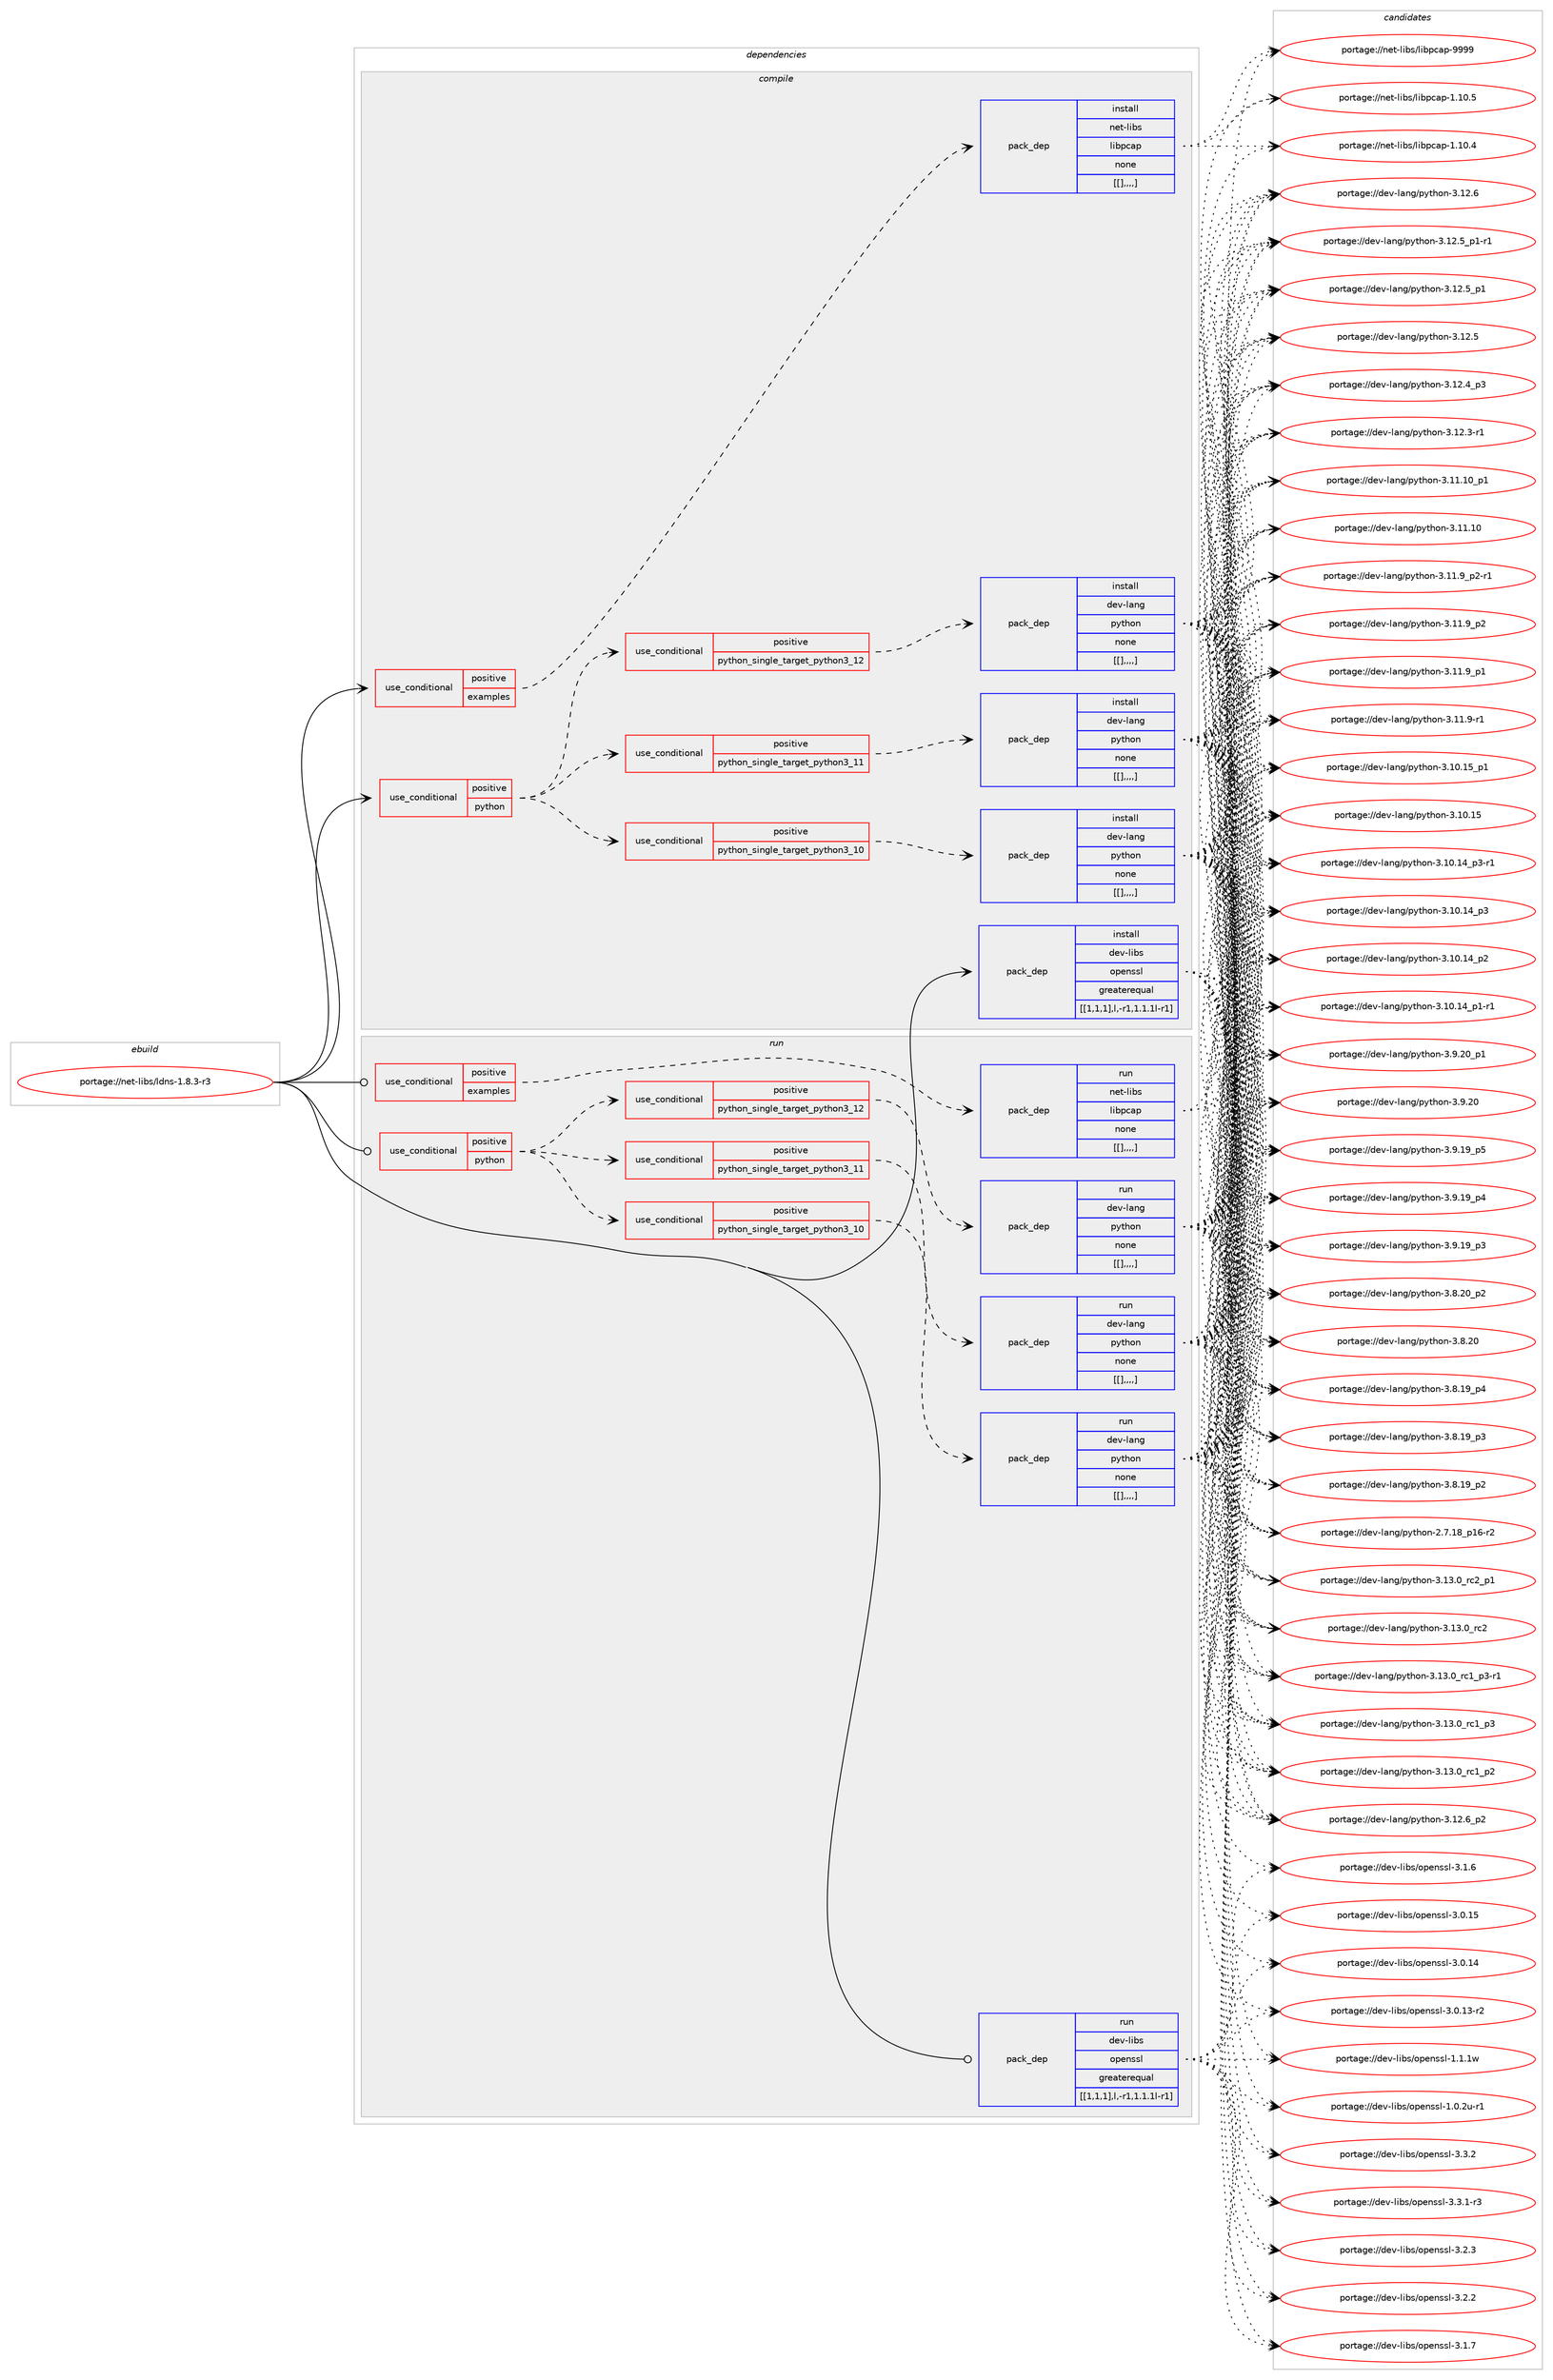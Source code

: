 digraph prolog {

# *************
# Graph options
# *************

newrank=true;
concentrate=true;
compound=true;
graph [rankdir=LR,fontname=Helvetica,fontsize=10,ranksep=1.5];#, ranksep=2.5, nodesep=0.2];
edge  [arrowhead=vee];
node  [fontname=Helvetica,fontsize=10];

# **********
# The ebuild
# **********

subgraph cluster_leftcol {
color=gray;
label=<<i>ebuild</i>>;
id [label="portage://net-libs/ldns-1.8.3-r3", color=red, width=4, href="../net-libs/ldns-1.8.3-r3.svg"];
}

# ****************
# The dependencies
# ****************

subgraph cluster_midcol {
color=gray;
label=<<i>dependencies</i>>;
subgraph cluster_compile {
fillcolor="#eeeeee";
style=filled;
label=<<i>compile</i>>;
subgraph cond2637 {
dependency6833 [label=<<TABLE BORDER="0" CELLBORDER="1" CELLSPACING="0" CELLPADDING="4"><TR><TD ROWSPAN="3" CELLPADDING="10">use_conditional</TD></TR><TR><TD>positive</TD></TR><TR><TD>examples</TD></TR></TABLE>>, shape=none, color=red];
subgraph pack4183 {
dependency6834 [label=<<TABLE BORDER="0" CELLBORDER="1" CELLSPACING="0" CELLPADDING="4" WIDTH="220"><TR><TD ROWSPAN="6" CELLPADDING="30">pack_dep</TD></TR><TR><TD WIDTH="110">install</TD></TR><TR><TD>net-libs</TD></TR><TR><TD>libpcap</TD></TR><TR><TD>none</TD></TR><TR><TD>[[],,,,]</TD></TR></TABLE>>, shape=none, color=blue];
}
dependency6833:e -> dependency6834:w [weight=20,style="dashed",arrowhead="vee"];
}
id:e -> dependency6833:w [weight=20,style="solid",arrowhead="vee"];
subgraph cond2638 {
dependency6835 [label=<<TABLE BORDER="0" CELLBORDER="1" CELLSPACING="0" CELLPADDING="4"><TR><TD ROWSPAN="3" CELLPADDING="10">use_conditional</TD></TR><TR><TD>positive</TD></TR><TR><TD>python</TD></TR></TABLE>>, shape=none, color=red];
subgraph cond2639 {
dependency6836 [label=<<TABLE BORDER="0" CELLBORDER="1" CELLSPACING="0" CELLPADDING="4"><TR><TD ROWSPAN="3" CELLPADDING="10">use_conditional</TD></TR><TR><TD>positive</TD></TR><TR><TD>python_single_target_python3_10</TD></TR></TABLE>>, shape=none, color=red];
subgraph pack4184 {
dependency6837 [label=<<TABLE BORDER="0" CELLBORDER="1" CELLSPACING="0" CELLPADDING="4" WIDTH="220"><TR><TD ROWSPAN="6" CELLPADDING="30">pack_dep</TD></TR><TR><TD WIDTH="110">install</TD></TR><TR><TD>dev-lang</TD></TR><TR><TD>python</TD></TR><TR><TD>none</TD></TR><TR><TD>[[],,,,]</TD></TR></TABLE>>, shape=none, color=blue];
}
dependency6836:e -> dependency6837:w [weight=20,style="dashed",arrowhead="vee"];
}
dependency6835:e -> dependency6836:w [weight=20,style="dashed",arrowhead="vee"];
subgraph cond2640 {
dependency6838 [label=<<TABLE BORDER="0" CELLBORDER="1" CELLSPACING="0" CELLPADDING="4"><TR><TD ROWSPAN="3" CELLPADDING="10">use_conditional</TD></TR><TR><TD>positive</TD></TR><TR><TD>python_single_target_python3_11</TD></TR></TABLE>>, shape=none, color=red];
subgraph pack4185 {
dependency6839 [label=<<TABLE BORDER="0" CELLBORDER="1" CELLSPACING="0" CELLPADDING="4" WIDTH="220"><TR><TD ROWSPAN="6" CELLPADDING="30">pack_dep</TD></TR><TR><TD WIDTH="110">install</TD></TR><TR><TD>dev-lang</TD></TR><TR><TD>python</TD></TR><TR><TD>none</TD></TR><TR><TD>[[],,,,]</TD></TR></TABLE>>, shape=none, color=blue];
}
dependency6838:e -> dependency6839:w [weight=20,style="dashed",arrowhead="vee"];
}
dependency6835:e -> dependency6838:w [weight=20,style="dashed",arrowhead="vee"];
subgraph cond2641 {
dependency6840 [label=<<TABLE BORDER="0" CELLBORDER="1" CELLSPACING="0" CELLPADDING="4"><TR><TD ROWSPAN="3" CELLPADDING="10">use_conditional</TD></TR><TR><TD>positive</TD></TR><TR><TD>python_single_target_python3_12</TD></TR></TABLE>>, shape=none, color=red];
subgraph pack4186 {
dependency6841 [label=<<TABLE BORDER="0" CELLBORDER="1" CELLSPACING="0" CELLPADDING="4" WIDTH="220"><TR><TD ROWSPAN="6" CELLPADDING="30">pack_dep</TD></TR><TR><TD WIDTH="110">install</TD></TR><TR><TD>dev-lang</TD></TR><TR><TD>python</TD></TR><TR><TD>none</TD></TR><TR><TD>[[],,,,]</TD></TR></TABLE>>, shape=none, color=blue];
}
dependency6840:e -> dependency6841:w [weight=20,style="dashed",arrowhead="vee"];
}
dependency6835:e -> dependency6840:w [weight=20,style="dashed",arrowhead="vee"];
}
id:e -> dependency6835:w [weight=20,style="solid",arrowhead="vee"];
subgraph pack4187 {
dependency6842 [label=<<TABLE BORDER="0" CELLBORDER="1" CELLSPACING="0" CELLPADDING="4" WIDTH="220"><TR><TD ROWSPAN="6" CELLPADDING="30">pack_dep</TD></TR><TR><TD WIDTH="110">install</TD></TR><TR><TD>dev-libs</TD></TR><TR><TD>openssl</TD></TR><TR><TD>greaterequal</TD></TR><TR><TD>[[1,1,1],l,-r1,1.1.1l-r1]</TD></TR></TABLE>>, shape=none, color=blue];
}
id:e -> dependency6842:w [weight=20,style="solid",arrowhead="vee"];
}
subgraph cluster_compileandrun {
fillcolor="#eeeeee";
style=filled;
label=<<i>compile and run</i>>;
}
subgraph cluster_run {
fillcolor="#eeeeee";
style=filled;
label=<<i>run</i>>;
subgraph cond2642 {
dependency6843 [label=<<TABLE BORDER="0" CELLBORDER="1" CELLSPACING="0" CELLPADDING="4"><TR><TD ROWSPAN="3" CELLPADDING="10">use_conditional</TD></TR><TR><TD>positive</TD></TR><TR><TD>examples</TD></TR></TABLE>>, shape=none, color=red];
subgraph pack4188 {
dependency6844 [label=<<TABLE BORDER="0" CELLBORDER="1" CELLSPACING="0" CELLPADDING="4" WIDTH="220"><TR><TD ROWSPAN="6" CELLPADDING="30">pack_dep</TD></TR><TR><TD WIDTH="110">run</TD></TR><TR><TD>net-libs</TD></TR><TR><TD>libpcap</TD></TR><TR><TD>none</TD></TR><TR><TD>[[],,,,]</TD></TR></TABLE>>, shape=none, color=blue];
}
dependency6843:e -> dependency6844:w [weight=20,style="dashed",arrowhead="vee"];
}
id:e -> dependency6843:w [weight=20,style="solid",arrowhead="odot"];
subgraph cond2643 {
dependency6845 [label=<<TABLE BORDER="0" CELLBORDER="1" CELLSPACING="0" CELLPADDING="4"><TR><TD ROWSPAN="3" CELLPADDING="10">use_conditional</TD></TR><TR><TD>positive</TD></TR><TR><TD>python</TD></TR></TABLE>>, shape=none, color=red];
subgraph cond2644 {
dependency6846 [label=<<TABLE BORDER="0" CELLBORDER="1" CELLSPACING="0" CELLPADDING="4"><TR><TD ROWSPAN="3" CELLPADDING="10">use_conditional</TD></TR><TR><TD>positive</TD></TR><TR><TD>python_single_target_python3_10</TD></TR></TABLE>>, shape=none, color=red];
subgraph pack4189 {
dependency6847 [label=<<TABLE BORDER="0" CELLBORDER="1" CELLSPACING="0" CELLPADDING="4" WIDTH="220"><TR><TD ROWSPAN="6" CELLPADDING="30">pack_dep</TD></TR><TR><TD WIDTH="110">run</TD></TR><TR><TD>dev-lang</TD></TR><TR><TD>python</TD></TR><TR><TD>none</TD></TR><TR><TD>[[],,,,]</TD></TR></TABLE>>, shape=none, color=blue];
}
dependency6846:e -> dependency6847:w [weight=20,style="dashed",arrowhead="vee"];
}
dependency6845:e -> dependency6846:w [weight=20,style="dashed",arrowhead="vee"];
subgraph cond2645 {
dependency6848 [label=<<TABLE BORDER="0" CELLBORDER="1" CELLSPACING="0" CELLPADDING="4"><TR><TD ROWSPAN="3" CELLPADDING="10">use_conditional</TD></TR><TR><TD>positive</TD></TR><TR><TD>python_single_target_python3_11</TD></TR></TABLE>>, shape=none, color=red];
subgraph pack4190 {
dependency6849 [label=<<TABLE BORDER="0" CELLBORDER="1" CELLSPACING="0" CELLPADDING="4" WIDTH="220"><TR><TD ROWSPAN="6" CELLPADDING="30">pack_dep</TD></TR><TR><TD WIDTH="110">run</TD></TR><TR><TD>dev-lang</TD></TR><TR><TD>python</TD></TR><TR><TD>none</TD></TR><TR><TD>[[],,,,]</TD></TR></TABLE>>, shape=none, color=blue];
}
dependency6848:e -> dependency6849:w [weight=20,style="dashed",arrowhead="vee"];
}
dependency6845:e -> dependency6848:w [weight=20,style="dashed",arrowhead="vee"];
subgraph cond2646 {
dependency6850 [label=<<TABLE BORDER="0" CELLBORDER="1" CELLSPACING="0" CELLPADDING="4"><TR><TD ROWSPAN="3" CELLPADDING="10">use_conditional</TD></TR><TR><TD>positive</TD></TR><TR><TD>python_single_target_python3_12</TD></TR></TABLE>>, shape=none, color=red];
subgraph pack4191 {
dependency6851 [label=<<TABLE BORDER="0" CELLBORDER="1" CELLSPACING="0" CELLPADDING="4" WIDTH="220"><TR><TD ROWSPAN="6" CELLPADDING="30">pack_dep</TD></TR><TR><TD WIDTH="110">run</TD></TR><TR><TD>dev-lang</TD></TR><TR><TD>python</TD></TR><TR><TD>none</TD></TR><TR><TD>[[],,,,]</TD></TR></TABLE>>, shape=none, color=blue];
}
dependency6850:e -> dependency6851:w [weight=20,style="dashed",arrowhead="vee"];
}
dependency6845:e -> dependency6850:w [weight=20,style="dashed",arrowhead="vee"];
}
id:e -> dependency6845:w [weight=20,style="solid",arrowhead="odot"];
subgraph pack4192 {
dependency6852 [label=<<TABLE BORDER="0" CELLBORDER="1" CELLSPACING="0" CELLPADDING="4" WIDTH="220"><TR><TD ROWSPAN="6" CELLPADDING="30">pack_dep</TD></TR><TR><TD WIDTH="110">run</TD></TR><TR><TD>dev-libs</TD></TR><TR><TD>openssl</TD></TR><TR><TD>greaterequal</TD></TR><TR><TD>[[1,1,1],l,-r1,1.1.1l-r1]</TD></TR></TABLE>>, shape=none, color=blue];
}
id:e -> dependency6852:w [weight=20,style="solid",arrowhead="odot"];
}
}

# **************
# The candidates
# **************

subgraph cluster_choices {
rank=same;
color=gray;
label=<<i>candidates</i>>;

subgraph choice4183 {
color=black;
nodesep=1;
choice1101011164510810598115471081059811299971124557575757 [label="portage://net-libs/libpcap-9999", color=red, width=4,href="../net-libs/libpcap-9999.svg"];
choice11010111645108105981154710810598112999711245494649484653 [label="portage://net-libs/libpcap-1.10.5", color=red, width=4,href="../net-libs/libpcap-1.10.5.svg"];
choice11010111645108105981154710810598112999711245494649484652 [label="portage://net-libs/libpcap-1.10.4", color=red, width=4,href="../net-libs/libpcap-1.10.4.svg"];
dependency6834:e -> choice1101011164510810598115471081059811299971124557575757:w [style=dotted,weight="100"];
dependency6834:e -> choice11010111645108105981154710810598112999711245494649484653:w [style=dotted,weight="100"];
dependency6834:e -> choice11010111645108105981154710810598112999711245494649484652:w [style=dotted,weight="100"];
}
subgraph choice4184 {
color=black;
nodesep=1;
choice100101118451089711010347112121116104111110455146495146489511499509511249 [label="portage://dev-lang/python-3.13.0_rc2_p1", color=red, width=4,href="../dev-lang/python-3.13.0_rc2_p1.svg"];
choice10010111845108971101034711212111610411111045514649514648951149950 [label="portage://dev-lang/python-3.13.0_rc2", color=red, width=4,href="../dev-lang/python-3.13.0_rc2.svg"];
choice1001011184510897110103471121211161041111104551464951464895114994995112514511449 [label="portage://dev-lang/python-3.13.0_rc1_p3-r1", color=red, width=4,href="../dev-lang/python-3.13.0_rc1_p3-r1.svg"];
choice100101118451089711010347112121116104111110455146495146489511499499511251 [label="portage://dev-lang/python-3.13.0_rc1_p3", color=red, width=4,href="../dev-lang/python-3.13.0_rc1_p3.svg"];
choice100101118451089711010347112121116104111110455146495146489511499499511250 [label="portage://dev-lang/python-3.13.0_rc1_p2", color=red, width=4,href="../dev-lang/python-3.13.0_rc1_p2.svg"];
choice100101118451089711010347112121116104111110455146495046549511250 [label="portage://dev-lang/python-3.12.6_p2", color=red, width=4,href="../dev-lang/python-3.12.6_p2.svg"];
choice10010111845108971101034711212111610411111045514649504654 [label="portage://dev-lang/python-3.12.6", color=red, width=4,href="../dev-lang/python-3.12.6.svg"];
choice1001011184510897110103471121211161041111104551464950465395112494511449 [label="portage://dev-lang/python-3.12.5_p1-r1", color=red, width=4,href="../dev-lang/python-3.12.5_p1-r1.svg"];
choice100101118451089711010347112121116104111110455146495046539511249 [label="portage://dev-lang/python-3.12.5_p1", color=red, width=4,href="../dev-lang/python-3.12.5_p1.svg"];
choice10010111845108971101034711212111610411111045514649504653 [label="portage://dev-lang/python-3.12.5", color=red, width=4,href="../dev-lang/python-3.12.5.svg"];
choice100101118451089711010347112121116104111110455146495046529511251 [label="portage://dev-lang/python-3.12.4_p3", color=red, width=4,href="../dev-lang/python-3.12.4_p3.svg"];
choice100101118451089711010347112121116104111110455146495046514511449 [label="portage://dev-lang/python-3.12.3-r1", color=red, width=4,href="../dev-lang/python-3.12.3-r1.svg"];
choice10010111845108971101034711212111610411111045514649494649489511249 [label="portage://dev-lang/python-3.11.10_p1", color=red, width=4,href="../dev-lang/python-3.11.10_p1.svg"];
choice1001011184510897110103471121211161041111104551464949464948 [label="portage://dev-lang/python-3.11.10", color=red, width=4,href="../dev-lang/python-3.11.10.svg"];
choice1001011184510897110103471121211161041111104551464949465795112504511449 [label="portage://dev-lang/python-3.11.9_p2-r1", color=red, width=4,href="../dev-lang/python-3.11.9_p2-r1.svg"];
choice100101118451089711010347112121116104111110455146494946579511250 [label="portage://dev-lang/python-3.11.9_p2", color=red, width=4,href="../dev-lang/python-3.11.9_p2.svg"];
choice100101118451089711010347112121116104111110455146494946579511249 [label="portage://dev-lang/python-3.11.9_p1", color=red, width=4,href="../dev-lang/python-3.11.9_p1.svg"];
choice100101118451089711010347112121116104111110455146494946574511449 [label="portage://dev-lang/python-3.11.9-r1", color=red, width=4,href="../dev-lang/python-3.11.9-r1.svg"];
choice10010111845108971101034711212111610411111045514649484649539511249 [label="portage://dev-lang/python-3.10.15_p1", color=red, width=4,href="../dev-lang/python-3.10.15_p1.svg"];
choice1001011184510897110103471121211161041111104551464948464953 [label="portage://dev-lang/python-3.10.15", color=red, width=4,href="../dev-lang/python-3.10.15.svg"];
choice100101118451089711010347112121116104111110455146494846495295112514511449 [label="portage://dev-lang/python-3.10.14_p3-r1", color=red, width=4,href="../dev-lang/python-3.10.14_p3-r1.svg"];
choice10010111845108971101034711212111610411111045514649484649529511251 [label="portage://dev-lang/python-3.10.14_p3", color=red, width=4,href="../dev-lang/python-3.10.14_p3.svg"];
choice10010111845108971101034711212111610411111045514649484649529511250 [label="portage://dev-lang/python-3.10.14_p2", color=red, width=4,href="../dev-lang/python-3.10.14_p2.svg"];
choice100101118451089711010347112121116104111110455146494846495295112494511449 [label="portage://dev-lang/python-3.10.14_p1-r1", color=red, width=4,href="../dev-lang/python-3.10.14_p1-r1.svg"];
choice100101118451089711010347112121116104111110455146574650489511249 [label="portage://dev-lang/python-3.9.20_p1", color=red, width=4,href="../dev-lang/python-3.9.20_p1.svg"];
choice10010111845108971101034711212111610411111045514657465048 [label="portage://dev-lang/python-3.9.20", color=red, width=4,href="../dev-lang/python-3.9.20.svg"];
choice100101118451089711010347112121116104111110455146574649579511253 [label="portage://dev-lang/python-3.9.19_p5", color=red, width=4,href="../dev-lang/python-3.9.19_p5.svg"];
choice100101118451089711010347112121116104111110455146574649579511252 [label="portage://dev-lang/python-3.9.19_p4", color=red, width=4,href="../dev-lang/python-3.9.19_p4.svg"];
choice100101118451089711010347112121116104111110455146574649579511251 [label="portage://dev-lang/python-3.9.19_p3", color=red, width=4,href="../dev-lang/python-3.9.19_p3.svg"];
choice100101118451089711010347112121116104111110455146564650489511250 [label="portage://dev-lang/python-3.8.20_p2", color=red, width=4,href="../dev-lang/python-3.8.20_p2.svg"];
choice10010111845108971101034711212111610411111045514656465048 [label="portage://dev-lang/python-3.8.20", color=red, width=4,href="../dev-lang/python-3.8.20.svg"];
choice100101118451089711010347112121116104111110455146564649579511252 [label="portage://dev-lang/python-3.8.19_p4", color=red, width=4,href="../dev-lang/python-3.8.19_p4.svg"];
choice100101118451089711010347112121116104111110455146564649579511251 [label="portage://dev-lang/python-3.8.19_p3", color=red, width=4,href="../dev-lang/python-3.8.19_p3.svg"];
choice100101118451089711010347112121116104111110455146564649579511250 [label="portage://dev-lang/python-3.8.19_p2", color=red, width=4,href="../dev-lang/python-3.8.19_p2.svg"];
choice100101118451089711010347112121116104111110455046554649569511249544511450 [label="portage://dev-lang/python-2.7.18_p16-r2", color=red, width=4,href="../dev-lang/python-2.7.18_p16-r2.svg"];
dependency6837:e -> choice100101118451089711010347112121116104111110455146495146489511499509511249:w [style=dotted,weight="100"];
dependency6837:e -> choice10010111845108971101034711212111610411111045514649514648951149950:w [style=dotted,weight="100"];
dependency6837:e -> choice1001011184510897110103471121211161041111104551464951464895114994995112514511449:w [style=dotted,weight="100"];
dependency6837:e -> choice100101118451089711010347112121116104111110455146495146489511499499511251:w [style=dotted,weight="100"];
dependency6837:e -> choice100101118451089711010347112121116104111110455146495146489511499499511250:w [style=dotted,weight="100"];
dependency6837:e -> choice100101118451089711010347112121116104111110455146495046549511250:w [style=dotted,weight="100"];
dependency6837:e -> choice10010111845108971101034711212111610411111045514649504654:w [style=dotted,weight="100"];
dependency6837:e -> choice1001011184510897110103471121211161041111104551464950465395112494511449:w [style=dotted,weight="100"];
dependency6837:e -> choice100101118451089711010347112121116104111110455146495046539511249:w [style=dotted,weight="100"];
dependency6837:e -> choice10010111845108971101034711212111610411111045514649504653:w [style=dotted,weight="100"];
dependency6837:e -> choice100101118451089711010347112121116104111110455146495046529511251:w [style=dotted,weight="100"];
dependency6837:e -> choice100101118451089711010347112121116104111110455146495046514511449:w [style=dotted,weight="100"];
dependency6837:e -> choice10010111845108971101034711212111610411111045514649494649489511249:w [style=dotted,weight="100"];
dependency6837:e -> choice1001011184510897110103471121211161041111104551464949464948:w [style=dotted,weight="100"];
dependency6837:e -> choice1001011184510897110103471121211161041111104551464949465795112504511449:w [style=dotted,weight="100"];
dependency6837:e -> choice100101118451089711010347112121116104111110455146494946579511250:w [style=dotted,weight="100"];
dependency6837:e -> choice100101118451089711010347112121116104111110455146494946579511249:w [style=dotted,weight="100"];
dependency6837:e -> choice100101118451089711010347112121116104111110455146494946574511449:w [style=dotted,weight="100"];
dependency6837:e -> choice10010111845108971101034711212111610411111045514649484649539511249:w [style=dotted,weight="100"];
dependency6837:e -> choice1001011184510897110103471121211161041111104551464948464953:w [style=dotted,weight="100"];
dependency6837:e -> choice100101118451089711010347112121116104111110455146494846495295112514511449:w [style=dotted,weight="100"];
dependency6837:e -> choice10010111845108971101034711212111610411111045514649484649529511251:w [style=dotted,weight="100"];
dependency6837:e -> choice10010111845108971101034711212111610411111045514649484649529511250:w [style=dotted,weight="100"];
dependency6837:e -> choice100101118451089711010347112121116104111110455146494846495295112494511449:w [style=dotted,weight="100"];
dependency6837:e -> choice100101118451089711010347112121116104111110455146574650489511249:w [style=dotted,weight="100"];
dependency6837:e -> choice10010111845108971101034711212111610411111045514657465048:w [style=dotted,weight="100"];
dependency6837:e -> choice100101118451089711010347112121116104111110455146574649579511253:w [style=dotted,weight="100"];
dependency6837:e -> choice100101118451089711010347112121116104111110455146574649579511252:w [style=dotted,weight="100"];
dependency6837:e -> choice100101118451089711010347112121116104111110455146574649579511251:w [style=dotted,weight="100"];
dependency6837:e -> choice100101118451089711010347112121116104111110455146564650489511250:w [style=dotted,weight="100"];
dependency6837:e -> choice10010111845108971101034711212111610411111045514656465048:w [style=dotted,weight="100"];
dependency6837:e -> choice100101118451089711010347112121116104111110455146564649579511252:w [style=dotted,weight="100"];
dependency6837:e -> choice100101118451089711010347112121116104111110455146564649579511251:w [style=dotted,weight="100"];
dependency6837:e -> choice100101118451089711010347112121116104111110455146564649579511250:w [style=dotted,weight="100"];
dependency6837:e -> choice100101118451089711010347112121116104111110455046554649569511249544511450:w [style=dotted,weight="100"];
}
subgraph choice4185 {
color=black;
nodesep=1;
choice100101118451089711010347112121116104111110455146495146489511499509511249 [label="portage://dev-lang/python-3.13.0_rc2_p1", color=red, width=4,href="../dev-lang/python-3.13.0_rc2_p1.svg"];
choice10010111845108971101034711212111610411111045514649514648951149950 [label="portage://dev-lang/python-3.13.0_rc2", color=red, width=4,href="../dev-lang/python-3.13.0_rc2.svg"];
choice1001011184510897110103471121211161041111104551464951464895114994995112514511449 [label="portage://dev-lang/python-3.13.0_rc1_p3-r1", color=red, width=4,href="../dev-lang/python-3.13.0_rc1_p3-r1.svg"];
choice100101118451089711010347112121116104111110455146495146489511499499511251 [label="portage://dev-lang/python-3.13.0_rc1_p3", color=red, width=4,href="../dev-lang/python-3.13.0_rc1_p3.svg"];
choice100101118451089711010347112121116104111110455146495146489511499499511250 [label="portage://dev-lang/python-3.13.0_rc1_p2", color=red, width=4,href="../dev-lang/python-3.13.0_rc1_p2.svg"];
choice100101118451089711010347112121116104111110455146495046549511250 [label="portage://dev-lang/python-3.12.6_p2", color=red, width=4,href="../dev-lang/python-3.12.6_p2.svg"];
choice10010111845108971101034711212111610411111045514649504654 [label="portage://dev-lang/python-3.12.6", color=red, width=4,href="../dev-lang/python-3.12.6.svg"];
choice1001011184510897110103471121211161041111104551464950465395112494511449 [label="portage://dev-lang/python-3.12.5_p1-r1", color=red, width=4,href="../dev-lang/python-3.12.5_p1-r1.svg"];
choice100101118451089711010347112121116104111110455146495046539511249 [label="portage://dev-lang/python-3.12.5_p1", color=red, width=4,href="../dev-lang/python-3.12.5_p1.svg"];
choice10010111845108971101034711212111610411111045514649504653 [label="portage://dev-lang/python-3.12.5", color=red, width=4,href="../dev-lang/python-3.12.5.svg"];
choice100101118451089711010347112121116104111110455146495046529511251 [label="portage://dev-lang/python-3.12.4_p3", color=red, width=4,href="../dev-lang/python-3.12.4_p3.svg"];
choice100101118451089711010347112121116104111110455146495046514511449 [label="portage://dev-lang/python-3.12.3-r1", color=red, width=4,href="../dev-lang/python-3.12.3-r1.svg"];
choice10010111845108971101034711212111610411111045514649494649489511249 [label="portage://dev-lang/python-3.11.10_p1", color=red, width=4,href="../dev-lang/python-3.11.10_p1.svg"];
choice1001011184510897110103471121211161041111104551464949464948 [label="portage://dev-lang/python-3.11.10", color=red, width=4,href="../dev-lang/python-3.11.10.svg"];
choice1001011184510897110103471121211161041111104551464949465795112504511449 [label="portage://dev-lang/python-3.11.9_p2-r1", color=red, width=4,href="../dev-lang/python-3.11.9_p2-r1.svg"];
choice100101118451089711010347112121116104111110455146494946579511250 [label="portage://dev-lang/python-3.11.9_p2", color=red, width=4,href="../dev-lang/python-3.11.9_p2.svg"];
choice100101118451089711010347112121116104111110455146494946579511249 [label="portage://dev-lang/python-3.11.9_p1", color=red, width=4,href="../dev-lang/python-3.11.9_p1.svg"];
choice100101118451089711010347112121116104111110455146494946574511449 [label="portage://dev-lang/python-3.11.9-r1", color=red, width=4,href="../dev-lang/python-3.11.9-r1.svg"];
choice10010111845108971101034711212111610411111045514649484649539511249 [label="portage://dev-lang/python-3.10.15_p1", color=red, width=4,href="../dev-lang/python-3.10.15_p1.svg"];
choice1001011184510897110103471121211161041111104551464948464953 [label="portage://dev-lang/python-3.10.15", color=red, width=4,href="../dev-lang/python-3.10.15.svg"];
choice100101118451089711010347112121116104111110455146494846495295112514511449 [label="portage://dev-lang/python-3.10.14_p3-r1", color=red, width=4,href="../dev-lang/python-3.10.14_p3-r1.svg"];
choice10010111845108971101034711212111610411111045514649484649529511251 [label="portage://dev-lang/python-3.10.14_p3", color=red, width=4,href="../dev-lang/python-3.10.14_p3.svg"];
choice10010111845108971101034711212111610411111045514649484649529511250 [label="portage://dev-lang/python-3.10.14_p2", color=red, width=4,href="../dev-lang/python-3.10.14_p2.svg"];
choice100101118451089711010347112121116104111110455146494846495295112494511449 [label="portage://dev-lang/python-3.10.14_p1-r1", color=red, width=4,href="../dev-lang/python-3.10.14_p1-r1.svg"];
choice100101118451089711010347112121116104111110455146574650489511249 [label="portage://dev-lang/python-3.9.20_p1", color=red, width=4,href="../dev-lang/python-3.9.20_p1.svg"];
choice10010111845108971101034711212111610411111045514657465048 [label="portage://dev-lang/python-3.9.20", color=red, width=4,href="../dev-lang/python-3.9.20.svg"];
choice100101118451089711010347112121116104111110455146574649579511253 [label="portage://dev-lang/python-3.9.19_p5", color=red, width=4,href="../dev-lang/python-3.9.19_p5.svg"];
choice100101118451089711010347112121116104111110455146574649579511252 [label="portage://dev-lang/python-3.9.19_p4", color=red, width=4,href="../dev-lang/python-3.9.19_p4.svg"];
choice100101118451089711010347112121116104111110455146574649579511251 [label="portage://dev-lang/python-3.9.19_p3", color=red, width=4,href="../dev-lang/python-3.9.19_p3.svg"];
choice100101118451089711010347112121116104111110455146564650489511250 [label="portage://dev-lang/python-3.8.20_p2", color=red, width=4,href="../dev-lang/python-3.8.20_p2.svg"];
choice10010111845108971101034711212111610411111045514656465048 [label="portage://dev-lang/python-3.8.20", color=red, width=4,href="../dev-lang/python-3.8.20.svg"];
choice100101118451089711010347112121116104111110455146564649579511252 [label="portage://dev-lang/python-3.8.19_p4", color=red, width=4,href="../dev-lang/python-3.8.19_p4.svg"];
choice100101118451089711010347112121116104111110455146564649579511251 [label="portage://dev-lang/python-3.8.19_p3", color=red, width=4,href="../dev-lang/python-3.8.19_p3.svg"];
choice100101118451089711010347112121116104111110455146564649579511250 [label="portage://dev-lang/python-3.8.19_p2", color=red, width=4,href="../dev-lang/python-3.8.19_p2.svg"];
choice100101118451089711010347112121116104111110455046554649569511249544511450 [label="portage://dev-lang/python-2.7.18_p16-r2", color=red, width=4,href="../dev-lang/python-2.7.18_p16-r2.svg"];
dependency6839:e -> choice100101118451089711010347112121116104111110455146495146489511499509511249:w [style=dotted,weight="100"];
dependency6839:e -> choice10010111845108971101034711212111610411111045514649514648951149950:w [style=dotted,weight="100"];
dependency6839:e -> choice1001011184510897110103471121211161041111104551464951464895114994995112514511449:w [style=dotted,weight="100"];
dependency6839:e -> choice100101118451089711010347112121116104111110455146495146489511499499511251:w [style=dotted,weight="100"];
dependency6839:e -> choice100101118451089711010347112121116104111110455146495146489511499499511250:w [style=dotted,weight="100"];
dependency6839:e -> choice100101118451089711010347112121116104111110455146495046549511250:w [style=dotted,weight="100"];
dependency6839:e -> choice10010111845108971101034711212111610411111045514649504654:w [style=dotted,weight="100"];
dependency6839:e -> choice1001011184510897110103471121211161041111104551464950465395112494511449:w [style=dotted,weight="100"];
dependency6839:e -> choice100101118451089711010347112121116104111110455146495046539511249:w [style=dotted,weight="100"];
dependency6839:e -> choice10010111845108971101034711212111610411111045514649504653:w [style=dotted,weight="100"];
dependency6839:e -> choice100101118451089711010347112121116104111110455146495046529511251:w [style=dotted,weight="100"];
dependency6839:e -> choice100101118451089711010347112121116104111110455146495046514511449:w [style=dotted,weight="100"];
dependency6839:e -> choice10010111845108971101034711212111610411111045514649494649489511249:w [style=dotted,weight="100"];
dependency6839:e -> choice1001011184510897110103471121211161041111104551464949464948:w [style=dotted,weight="100"];
dependency6839:e -> choice1001011184510897110103471121211161041111104551464949465795112504511449:w [style=dotted,weight="100"];
dependency6839:e -> choice100101118451089711010347112121116104111110455146494946579511250:w [style=dotted,weight="100"];
dependency6839:e -> choice100101118451089711010347112121116104111110455146494946579511249:w [style=dotted,weight="100"];
dependency6839:e -> choice100101118451089711010347112121116104111110455146494946574511449:w [style=dotted,weight="100"];
dependency6839:e -> choice10010111845108971101034711212111610411111045514649484649539511249:w [style=dotted,weight="100"];
dependency6839:e -> choice1001011184510897110103471121211161041111104551464948464953:w [style=dotted,weight="100"];
dependency6839:e -> choice100101118451089711010347112121116104111110455146494846495295112514511449:w [style=dotted,weight="100"];
dependency6839:e -> choice10010111845108971101034711212111610411111045514649484649529511251:w [style=dotted,weight="100"];
dependency6839:e -> choice10010111845108971101034711212111610411111045514649484649529511250:w [style=dotted,weight="100"];
dependency6839:e -> choice100101118451089711010347112121116104111110455146494846495295112494511449:w [style=dotted,weight="100"];
dependency6839:e -> choice100101118451089711010347112121116104111110455146574650489511249:w [style=dotted,weight="100"];
dependency6839:e -> choice10010111845108971101034711212111610411111045514657465048:w [style=dotted,weight="100"];
dependency6839:e -> choice100101118451089711010347112121116104111110455146574649579511253:w [style=dotted,weight="100"];
dependency6839:e -> choice100101118451089711010347112121116104111110455146574649579511252:w [style=dotted,weight="100"];
dependency6839:e -> choice100101118451089711010347112121116104111110455146574649579511251:w [style=dotted,weight="100"];
dependency6839:e -> choice100101118451089711010347112121116104111110455146564650489511250:w [style=dotted,weight="100"];
dependency6839:e -> choice10010111845108971101034711212111610411111045514656465048:w [style=dotted,weight="100"];
dependency6839:e -> choice100101118451089711010347112121116104111110455146564649579511252:w [style=dotted,weight="100"];
dependency6839:e -> choice100101118451089711010347112121116104111110455146564649579511251:w [style=dotted,weight="100"];
dependency6839:e -> choice100101118451089711010347112121116104111110455146564649579511250:w [style=dotted,weight="100"];
dependency6839:e -> choice100101118451089711010347112121116104111110455046554649569511249544511450:w [style=dotted,weight="100"];
}
subgraph choice4186 {
color=black;
nodesep=1;
choice100101118451089711010347112121116104111110455146495146489511499509511249 [label="portage://dev-lang/python-3.13.0_rc2_p1", color=red, width=4,href="../dev-lang/python-3.13.0_rc2_p1.svg"];
choice10010111845108971101034711212111610411111045514649514648951149950 [label="portage://dev-lang/python-3.13.0_rc2", color=red, width=4,href="../dev-lang/python-3.13.0_rc2.svg"];
choice1001011184510897110103471121211161041111104551464951464895114994995112514511449 [label="portage://dev-lang/python-3.13.0_rc1_p3-r1", color=red, width=4,href="../dev-lang/python-3.13.0_rc1_p3-r1.svg"];
choice100101118451089711010347112121116104111110455146495146489511499499511251 [label="portage://dev-lang/python-3.13.0_rc1_p3", color=red, width=4,href="../dev-lang/python-3.13.0_rc1_p3.svg"];
choice100101118451089711010347112121116104111110455146495146489511499499511250 [label="portage://dev-lang/python-3.13.0_rc1_p2", color=red, width=4,href="../dev-lang/python-3.13.0_rc1_p2.svg"];
choice100101118451089711010347112121116104111110455146495046549511250 [label="portage://dev-lang/python-3.12.6_p2", color=red, width=4,href="../dev-lang/python-3.12.6_p2.svg"];
choice10010111845108971101034711212111610411111045514649504654 [label="portage://dev-lang/python-3.12.6", color=red, width=4,href="../dev-lang/python-3.12.6.svg"];
choice1001011184510897110103471121211161041111104551464950465395112494511449 [label="portage://dev-lang/python-3.12.5_p1-r1", color=red, width=4,href="../dev-lang/python-3.12.5_p1-r1.svg"];
choice100101118451089711010347112121116104111110455146495046539511249 [label="portage://dev-lang/python-3.12.5_p1", color=red, width=4,href="../dev-lang/python-3.12.5_p1.svg"];
choice10010111845108971101034711212111610411111045514649504653 [label="portage://dev-lang/python-3.12.5", color=red, width=4,href="../dev-lang/python-3.12.5.svg"];
choice100101118451089711010347112121116104111110455146495046529511251 [label="portage://dev-lang/python-3.12.4_p3", color=red, width=4,href="../dev-lang/python-3.12.4_p3.svg"];
choice100101118451089711010347112121116104111110455146495046514511449 [label="portage://dev-lang/python-3.12.3-r1", color=red, width=4,href="../dev-lang/python-3.12.3-r1.svg"];
choice10010111845108971101034711212111610411111045514649494649489511249 [label="portage://dev-lang/python-3.11.10_p1", color=red, width=4,href="../dev-lang/python-3.11.10_p1.svg"];
choice1001011184510897110103471121211161041111104551464949464948 [label="portage://dev-lang/python-3.11.10", color=red, width=4,href="../dev-lang/python-3.11.10.svg"];
choice1001011184510897110103471121211161041111104551464949465795112504511449 [label="portage://dev-lang/python-3.11.9_p2-r1", color=red, width=4,href="../dev-lang/python-3.11.9_p2-r1.svg"];
choice100101118451089711010347112121116104111110455146494946579511250 [label="portage://dev-lang/python-3.11.9_p2", color=red, width=4,href="../dev-lang/python-3.11.9_p2.svg"];
choice100101118451089711010347112121116104111110455146494946579511249 [label="portage://dev-lang/python-3.11.9_p1", color=red, width=4,href="../dev-lang/python-3.11.9_p1.svg"];
choice100101118451089711010347112121116104111110455146494946574511449 [label="portage://dev-lang/python-3.11.9-r1", color=red, width=4,href="../dev-lang/python-3.11.9-r1.svg"];
choice10010111845108971101034711212111610411111045514649484649539511249 [label="portage://dev-lang/python-3.10.15_p1", color=red, width=4,href="../dev-lang/python-3.10.15_p1.svg"];
choice1001011184510897110103471121211161041111104551464948464953 [label="portage://dev-lang/python-3.10.15", color=red, width=4,href="../dev-lang/python-3.10.15.svg"];
choice100101118451089711010347112121116104111110455146494846495295112514511449 [label="portage://dev-lang/python-3.10.14_p3-r1", color=red, width=4,href="../dev-lang/python-3.10.14_p3-r1.svg"];
choice10010111845108971101034711212111610411111045514649484649529511251 [label="portage://dev-lang/python-3.10.14_p3", color=red, width=4,href="../dev-lang/python-3.10.14_p3.svg"];
choice10010111845108971101034711212111610411111045514649484649529511250 [label="portage://dev-lang/python-3.10.14_p2", color=red, width=4,href="../dev-lang/python-3.10.14_p2.svg"];
choice100101118451089711010347112121116104111110455146494846495295112494511449 [label="portage://dev-lang/python-3.10.14_p1-r1", color=red, width=4,href="../dev-lang/python-3.10.14_p1-r1.svg"];
choice100101118451089711010347112121116104111110455146574650489511249 [label="portage://dev-lang/python-3.9.20_p1", color=red, width=4,href="../dev-lang/python-3.9.20_p1.svg"];
choice10010111845108971101034711212111610411111045514657465048 [label="portage://dev-lang/python-3.9.20", color=red, width=4,href="../dev-lang/python-3.9.20.svg"];
choice100101118451089711010347112121116104111110455146574649579511253 [label="portage://dev-lang/python-3.9.19_p5", color=red, width=4,href="../dev-lang/python-3.9.19_p5.svg"];
choice100101118451089711010347112121116104111110455146574649579511252 [label="portage://dev-lang/python-3.9.19_p4", color=red, width=4,href="../dev-lang/python-3.9.19_p4.svg"];
choice100101118451089711010347112121116104111110455146574649579511251 [label="portage://dev-lang/python-3.9.19_p3", color=red, width=4,href="../dev-lang/python-3.9.19_p3.svg"];
choice100101118451089711010347112121116104111110455146564650489511250 [label="portage://dev-lang/python-3.8.20_p2", color=red, width=4,href="../dev-lang/python-3.8.20_p2.svg"];
choice10010111845108971101034711212111610411111045514656465048 [label="portage://dev-lang/python-3.8.20", color=red, width=4,href="../dev-lang/python-3.8.20.svg"];
choice100101118451089711010347112121116104111110455146564649579511252 [label="portage://dev-lang/python-3.8.19_p4", color=red, width=4,href="../dev-lang/python-3.8.19_p4.svg"];
choice100101118451089711010347112121116104111110455146564649579511251 [label="portage://dev-lang/python-3.8.19_p3", color=red, width=4,href="../dev-lang/python-3.8.19_p3.svg"];
choice100101118451089711010347112121116104111110455146564649579511250 [label="portage://dev-lang/python-3.8.19_p2", color=red, width=4,href="../dev-lang/python-3.8.19_p2.svg"];
choice100101118451089711010347112121116104111110455046554649569511249544511450 [label="portage://dev-lang/python-2.7.18_p16-r2", color=red, width=4,href="../dev-lang/python-2.7.18_p16-r2.svg"];
dependency6841:e -> choice100101118451089711010347112121116104111110455146495146489511499509511249:w [style=dotted,weight="100"];
dependency6841:e -> choice10010111845108971101034711212111610411111045514649514648951149950:w [style=dotted,weight="100"];
dependency6841:e -> choice1001011184510897110103471121211161041111104551464951464895114994995112514511449:w [style=dotted,weight="100"];
dependency6841:e -> choice100101118451089711010347112121116104111110455146495146489511499499511251:w [style=dotted,weight="100"];
dependency6841:e -> choice100101118451089711010347112121116104111110455146495146489511499499511250:w [style=dotted,weight="100"];
dependency6841:e -> choice100101118451089711010347112121116104111110455146495046549511250:w [style=dotted,weight="100"];
dependency6841:e -> choice10010111845108971101034711212111610411111045514649504654:w [style=dotted,weight="100"];
dependency6841:e -> choice1001011184510897110103471121211161041111104551464950465395112494511449:w [style=dotted,weight="100"];
dependency6841:e -> choice100101118451089711010347112121116104111110455146495046539511249:w [style=dotted,weight="100"];
dependency6841:e -> choice10010111845108971101034711212111610411111045514649504653:w [style=dotted,weight="100"];
dependency6841:e -> choice100101118451089711010347112121116104111110455146495046529511251:w [style=dotted,weight="100"];
dependency6841:e -> choice100101118451089711010347112121116104111110455146495046514511449:w [style=dotted,weight="100"];
dependency6841:e -> choice10010111845108971101034711212111610411111045514649494649489511249:w [style=dotted,weight="100"];
dependency6841:e -> choice1001011184510897110103471121211161041111104551464949464948:w [style=dotted,weight="100"];
dependency6841:e -> choice1001011184510897110103471121211161041111104551464949465795112504511449:w [style=dotted,weight="100"];
dependency6841:e -> choice100101118451089711010347112121116104111110455146494946579511250:w [style=dotted,weight="100"];
dependency6841:e -> choice100101118451089711010347112121116104111110455146494946579511249:w [style=dotted,weight="100"];
dependency6841:e -> choice100101118451089711010347112121116104111110455146494946574511449:w [style=dotted,weight="100"];
dependency6841:e -> choice10010111845108971101034711212111610411111045514649484649539511249:w [style=dotted,weight="100"];
dependency6841:e -> choice1001011184510897110103471121211161041111104551464948464953:w [style=dotted,weight="100"];
dependency6841:e -> choice100101118451089711010347112121116104111110455146494846495295112514511449:w [style=dotted,weight="100"];
dependency6841:e -> choice10010111845108971101034711212111610411111045514649484649529511251:w [style=dotted,weight="100"];
dependency6841:e -> choice10010111845108971101034711212111610411111045514649484649529511250:w [style=dotted,weight="100"];
dependency6841:e -> choice100101118451089711010347112121116104111110455146494846495295112494511449:w [style=dotted,weight="100"];
dependency6841:e -> choice100101118451089711010347112121116104111110455146574650489511249:w [style=dotted,weight="100"];
dependency6841:e -> choice10010111845108971101034711212111610411111045514657465048:w [style=dotted,weight="100"];
dependency6841:e -> choice100101118451089711010347112121116104111110455146574649579511253:w [style=dotted,weight="100"];
dependency6841:e -> choice100101118451089711010347112121116104111110455146574649579511252:w [style=dotted,weight="100"];
dependency6841:e -> choice100101118451089711010347112121116104111110455146574649579511251:w [style=dotted,weight="100"];
dependency6841:e -> choice100101118451089711010347112121116104111110455146564650489511250:w [style=dotted,weight="100"];
dependency6841:e -> choice10010111845108971101034711212111610411111045514656465048:w [style=dotted,weight="100"];
dependency6841:e -> choice100101118451089711010347112121116104111110455146564649579511252:w [style=dotted,weight="100"];
dependency6841:e -> choice100101118451089711010347112121116104111110455146564649579511251:w [style=dotted,weight="100"];
dependency6841:e -> choice100101118451089711010347112121116104111110455146564649579511250:w [style=dotted,weight="100"];
dependency6841:e -> choice100101118451089711010347112121116104111110455046554649569511249544511450:w [style=dotted,weight="100"];
}
subgraph choice4187 {
color=black;
nodesep=1;
choice100101118451081059811547111112101110115115108455146514650 [label="portage://dev-libs/openssl-3.3.2", color=red, width=4,href="../dev-libs/openssl-3.3.2.svg"];
choice1001011184510810598115471111121011101151151084551465146494511451 [label="portage://dev-libs/openssl-3.3.1-r3", color=red, width=4,href="../dev-libs/openssl-3.3.1-r3.svg"];
choice100101118451081059811547111112101110115115108455146504651 [label="portage://dev-libs/openssl-3.2.3", color=red, width=4,href="../dev-libs/openssl-3.2.3.svg"];
choice100101118451081059811547111112101110115115108455146504650 [label="portage://dev-libs/openssl-3.2.2", color=red, width=4,href="../dev-libs/openssl-3.2.2.svg"];
choice100101118451081059811547111112101110115115108455146494655 [label="portage://dev-libs/openssl-3.1.7", color=red, width=4,href="../dev-libs/openssl-3.1.7.svg"];
choice100101118451081059811547111112101110115115108455146494654 [label="portage://dev-libs/openssl-3.1.6", color=red, width=4,href="../dev-libs/openssl-3.1.6.svg"];
choice10010111845108105981154711111210111011511510845514648464953 [label="portage://dev-libs/openssl-3.0.15", color=red, width=4,href="../dev-libs/openssl-3.0.15.svg"];
choice10010111845108105981154711111210111011511510845514648464952 [label="portage://dev-libs/openssl-3.0.14", color=red, width=4,href="../dev-libs/openssl-3.0.14.svg"];
choice100101118451081059811547111112101110115115108455146484649514511450 [label="portage://dev-libs/openssl-3.0.13-r2", color=red, width=4,href="../dev-libs/openssl-3.0.13-r2.svg"];
choice100101118451081059811547111112101110115115108454946494649119 [label="portage://dev-libs/openssl-1.1.1w", color=red, width=4,href="../dev-libs/openssl-1.1.1w.svg"];
choice1001011184510810598115471111121011101151151084549464846501174511449 [label="portage://dev-libs/openssl-1.0.2u-r1", color=red, width=4,href="../dev-libs/openssl-1.0.2u-r1.svg"];
dependency6842:e -> choice100101118451081059811547111112101110115115108455146514650:w [style=dotted,weight="100"];
dependency6842:e -> choice1001011184510810598115471111121011101151151084551465146494511451:w [style=dotted,weight="100"];
dependency6842:e -> choice100101118451081059811547111112101110115115108455146504651:w [style=dotted,weight="100"];
dependency6842:e -> choice100101118451081059811547111112101110115115108455146504650:w [style=dotted,weight="100"];
dependency6842:e -> choice100101118451081059811547111112101110115115108455146494655:w [style=dotted,weight="100"];
dependency6842:e -> choice100101118451081059811547111112101110115115108455146494654:w [style=dotted,weight="100"];
dependency6842:e -> choice10010111845108105981154711111210111011511510845514648464953:w [style=dotted,weight="100"];
dependency6842:e -> choice10010111845108105981154711111210111011511510845514648464952:w [style=dotted,weight="100"];
dependency6842:e -> choice100101118451081059811547111112101110115115108455146484649514511450:w [style=dotted,weight="100"];
dependency6842:e -> choice100101118451081059811547111112101110115115108454946494649119:w [style=dotted,weight="100"];
dependency6842:e -> choice1001011184510810598115471111121011101151151084549464846501174511449:w [style=dotted,weight="100"];
}
subgraph choice4188 {
color=black;
nodesep=1;
choice1101011164510810598115471081059811299971124557575757 [label="portage://net-libs/libpcap-9999", color=red, width=4,href="../net-libs/libpcap-9999.svg"];
choice11010111645108105981154710810598112999711245494649484653 [label="portage://net-libs/libpcap-1.10.5", color=red, width=4,href="../net-libs/libpcap-1.10.5.svg"];
choice11010111645108105981154710810598112999711245494649484652 [label="portage://net-libs/libpcap-1.10.4", color=red, width=4,href="../net-libs/libpcap-1.10.4.svg"];
dependency6844:e -> choice1101011164510810598115471081059811299971124557575757:w [style=dotted,weight="100"];
dependency6844:e -> choice11010111645108105981154710810598112999711245494649484653:w [style=dotted,weight="100"];
dependency6844:e -> choice11010111645108105981154710810598112999711245494649484652:w [style=dotted,weight="100"];
}
subgraph choice4189 {
color=black;
nodesep=1;
choice100101118451089711010347112121116104111110455146495146489511499509511249 [label="portage://dev-lang/python-3.13.0_rc2_p1", color=red, width=4,href="../dev-lang/python-3.13.0_rc2_p1.svg"];
choice10010111845108971101034711212111610411111045514649514648951149950 [label="portage://dev-lang/python-3.13.0_rc2", color=red, width=4,href="../dev-lang/python-3.13.0_rc2.svg"];
choice1001011184510897110103471121211161041111104551464951464895114994995112514511449 [label="portage://dev-lang/python-3.13.0_rc1_p3-r1", color=red, width=4,href="../dev-lang/python-3.13.0_rc1_p3-r1.svg"];
choice100101118451089711010347112121116104111110455146495146489511499499511251 [label="portage://dev-lang/python-3.13.0_rc1_p3", color=red, width=4,href="../dev-lang/python-3.13.0_rc1_p3.svg"];
choice100101118451089711010347112121116104111110455146495146489511499499511250 [label="portage://dev-lang/python-3.13.0_rc1_p2", color=red, width=4,href="../dev-lang/python-3.13.0_rc1_p2.svg"];
choice100101118451089711010347112121116104111110455146495046549511250 [label="portage://dev-lang/python-3.12.6_p2", color=red, width=4,href="../dev-lang/python-3.12.6_p2.svg"];
choice10010111845108971101034711212111610411111045514649504654 [label="portage://dev-lang/python-3.12.6", color=red, width=4,href="../dev-lang/python-3.12.6.svg"];
choice1001011184510897110103471121211161041111104551464950465395112494511449 [label="portage://dev-lang/python-3.12.5_p1-r1", color=red, width=4,href="../dev-lang/python-3.12.5_p1-r1.svg"];
choice100101118451089711010347112121116104111110455146495046539511249 [label="portage://dev-lang/python-3.12.5_p1", color=red, width=4,href="../dev-lang/python-3.12.5_p1.svg"];
choice10010111845108971101034711212111610411111045514649504653 [label="portage://dev-lang/python-3.12.5", color=red, width=4,href="../dev-lang/python-3.12.5.svg"];
choice100101118451089711010347112121116104111110455146495046529511251 [label="portage://dev-lang/python-3.12.4_p3", color=red, width=4,href="../dev-lang/python-3.12.4_p3.svg"];
choice100101118451089711010347112121116104111110455146495046514511449 [label="portage://dev-lang/python-3.12.3-r1", color=red, width=4,href="../dev-lang/python-3.12.3-r1.svg"];
choice10010111845108971101034711212111610411111045514649494649489511249 [label="portage://dev-lang/python-3.11.10_p1", color=red, width=4,href="../dev-lang/python-3.11.10_p1.svg"];
choice1001011184510897110103471121211161041111104551464949464948 [label="portage://dev-lang/python-3.11.10", color=red, width=4,href="../dev-lang/python-3.11.10.svg"];
choice1001011184510897110103471121211161041111104551464949465795112504511449 [label="portage://dev-lang/python-3.11.9_p2-r1", color=red, width=4,href="../dev-lang/python-3.11.9_p2-r1.svg"];
choice100101118451089711010347112121116104111110455146494946579511250 [label="portage://dev-lang/python-3.11.9_p2", color=red, width=4,href="../dev-lang/python-3.11.9_p2.svg"];
choice100101118451089711010347112121116104111110455146494946579511249 [label="portage://dev-lang/python-3.11.9_p1", color=red, width=4,href="../dev-lang/python-3.11.9_p1.svg"];
choice100101118451089711010347112121116104111110455146494946574511449 [label="portage://dev-lang/python-3.11.9-r1", color=red, width=4,href="../dev-lang/python-3.11.9-r1.svg"];
choice10010111845108971101034711212111610411111045514649484649539511249 [label="portage://dev-lang/python-3.10.15_p1", color=red, width=4,href="../dev-lang/python-3.10.15_p1.svg"];
choice1001011184510897110103471121211161041111104551464948464953 [label="portage://dev-lang/python-3.10.15", color=red, width=4,href="../dev-lang/python-3.10.15.svg"];
choice100101118451089711010347112121116104111110455146494846495295112514511449 [label="portage://dev-lang/python-3.10.14_p3-r1", color=red, width=4,href="../dev-lang/python-3.10.14_p3-r1.svg"];
choice10010111845108971101034711212111610411111045514649484649529511251 [label="portage://dev-lang/python-3.10.14_p3", color=red, width=4,href="../dev-lang/python-3.10.14_p3.svg"];
choice10010111845108971101034711212111610411111045514649484649529511250 [label="portage://dev-lang/python-3.10.14_p2", color=red, width=4,href="../dev-lang/python-3.10.14_p2.svg"];
choice100101118451089711010347112121116104111110455146494846495295112494511449 [label="portage://dev-lang/python-3.10.14_p1-r1", color=red, width=4,href="../dev-lang/python-3.10.14_p1-r1.svg"];
choice100101118451089711010347112121116104111110455146574650489511249 [label="portage://dev-lang/python-3.9.20_p1", color=red, width=4,href="../dev-lang/python-3.9.20_p1.svg"];
choice10010111845108971101034711212111610411111045514657465048 [label="portage://dev-lang/python-3.9.20", color=red, width=4,href="../dev-lang/python-3.9.20.svg"];
choice100101118451089711010347112121116104111110455146574649579511253 [label="portage://dev-lang/python-3.9.19_p5", color=red, width=4,href="../dev-lang/python-3.9.19_p5.svg"];
choice100101118451089711010347112121116104111110455146574649579511252 [label="portage://dev-lang/python-3.9.19_p4", color=red, width=4,href="../dev-lang/python-3.9.19_p4.svg"];
choice100101118451089711010347112121116104111110455146574649579511251 [label="portage://dev-lang/python-3.9.19_p3", color=red, width=4,href="../dev-lang/python-3.9.19_p3.svg"];
choice100101118451089711010347112121116104111110455146564650489511250 [label="portage://dev-lang/python-3.8.20_p2", color=red, width=4,href="../dev-lang/python-3.8.20_p2.svg"];
choice10010111845108971101034711212111610411111045514656465048 [label="portage://dev-lang/python-3.8.20", color=red, width=4,href="../dev-lang/python-3.8.20.svg"];
choice100101118451089711010347112121116104111110455146564649579511252 [label="portage://dev-lang/python-3.8.19_p4", color=red, width=4,href="../dev-lang/python-3.8.19_p4.svg"];
choice100101118451089711010347112121116104111110455146564649579511251 [label="portage://dev-lang/python-3.8.19_p3", color=red, width=4,href="../dev-lang/python-3.8.19_p3.svg"];
choice100101118451089711010347112121116104111110455146564649579511250 [label="portage://dev-lang/python-3.8.19_p2", color=red, width=4,href="../dev-lang/python-3.8.19_p2.svg"];
choice100101118451089711010347112121116104111110455046554649569511249544511450 [label="portage://dev-lang/python-2.7.18_p16-r2", color=red, width=4,href="../dev-lang/python-2.7.18_p16-r2.svg"];
dependency6847:e -> choice100101118451089711010347112121116104111110455146495146489511499509511249:w [style=dotted,weight="100"];
dependency6847:e -> choice10010111845108971101034711212111610411111045514649514648951149950:w [style=dotted,weight="100"];
dependency6847:e -> choice1001011184510897110103471121211161041111104551464951464895114994995112514511449:w [style=dotted,weight="100"];
dependency6847:e -> choice100101118451089711010347112121116104111110455146495146489511499499511251:w [style=dotted,weight="100"];
dependency6847:e -> choice100101118451089711010347112121116104111110455146495146489511499499511250:w [style=dotted,weight="100"];
dependency6847:e -> choice100101118451089711010347112121116104111110455146495046549511250:w [style=dotted,weight="100"];
dependency6847:e -> choice10010111845108971101034711212111610411111045514649504654:w [style=dotted,weight="100"];
dependency6847:e -> choice1001011184510897110103471121211161041111104551464950465395112494511449:w [style=dotted,weight="100"];
dependency6847:e -> choice100101118451089711010347112121116104111110455146495046539511249:w [style=dotted,weight="100"];
dependency6847:e -> choice10010111845108971101034711212111610411111045514649504653:w [style=dotted,weight="100"];
dependency6847:e -> choice100101118451089711010347112121116104111110455146495046529511251:w [style=dotted,weight="100"];
dependency6847:e -> choice100101118451089711010347112121116104111110455146495046514511449:w [style=dotted,weight="100"];
dependency6847:e -> choice10010111845108971101034711212111610411111045514649494649489511249:w [style=dotted,weight="100"];
dependency6847:e -> choice1001011184510897110103471121211161041111104551464949464948:w [style=dotted,weight="100"];
dependency6847:e -> choice1001011184510897110103471121211161041111104551464949465795112504511449:w [style=dotted,weight="100"];
dependency6847:e -> choice100101118451089711010347112121116104111110455146494946579511250:w [style=dotted,weight="100"];
dependency6847:e -> choice100101118451089711010347112121116104111110455146494946579511249:w [style=dotted,weight="100"];
dependency6847:e -> choice100101118451089711010347112121116104111110455146494946574511449:w [style=dotted,weight="100"];
dependency6847:e -> choice10010111845108971101034711212111610411111045514649484649539511249:w [style=dotted,weight="100"];
dependency6847:e -> choice1001011184510897110103471121211161041111104551464948464953:w [style=dotted,weight="100"];
dependency6847:e -> choice100101118451089711010347112121116104111110455146494846495295112514511449:w [style=dotted,weight="100"];
dependency6847:e -> choice10010111845108971101034711212111610411111045514649484649529511251:w [style=dotted,weight="100"];
dependency6847:e -> choice10010111845108971101034711212111610411111045514649484649529511250:w [style=dotted,weight="100"];
dependency6847:e -> choice100101118451089711010347112121116104111110455146494846495295112494511449:w [style=dotted,weight="100"];
dependency6847:e -> choice100101118451089711010347112121116104111110455146574650489511249:w [style=dotted,weight="100"];
dependency6847:e -> choice10010111845108971101034711212111610411111045514657465048:w [style=dotted,weight="100"];
dependency6847:e -> choice100101118451089711010347112121116104111110455146574649579511253:w [style=dotted,weight="100"];
dependency6847:e -> choice100101118451089711010347112121116104111110455146574649579511252:w [style=dotted,weight="100"];
dependency6847:e -> choice100101118451089711010347112121116104111110455146574649579511251:w [style=dotted,weight="100"];
dependency6847:e -> choice100101118451089711010347112121116104111110455146564650489511250:w [style=dotted,weight="100"];
dependency6847:e -> choice10010111845108971101034711212111610411111045514656465048:w [style=dotted,weight="100"];
dependency6847:e -> choice100101118451089711010347112121116104111110455146564649579511252:w [style=dotted,weight="100"];
dependency6847:e -> choice100101118451089711010347112121116104111110455146564649579511251:w [style=dotted,weight="100"];
dependency6847:e -> choice100101118451089711010347112121116104111110455146564649579511250:w [style=dotted,weight="100"];
dependency6847:e -> choice100101118451089711010347112121116104111110455046554649569511249544511450:w [style=dotted,weight="100"];
}
subgraph choice4190 {
color=black;
nodesep=1;
choice100101118451089711010347112121116104111110455146495146489511499509511249 [label="portage://dev-lang/python-3.13.0_rc2_p1", color=red, width=4,href="../dev-lang/python-3.13.0_rc2_p1.svg"];
choice10010111845108971101034711212111610411111045514649514648951149950 [label="portage://dev-lang/python-3.13.0_rc2", color=red, width=4,href="../dev-lang/python-3.13.0_rc2.svg"];
choice1001011184510897110103471121211161041111104551464951464895114994995112514511449 [label="portage://dev-lang/python-3.13.0_rc1_p3-r1", color=red, width=4,href="../dev-lang/python-3.13.0_rc1_p3-r1.svg"];
choice100101118451089711010347112121116104111110455146495146489511499499511251 [label="portage://dev-lang/python-3.13.0_rc1_p3", color=red, width=4,href="../dev-lang/python-3.13.0_rc1_p3.svg"];
choice100101118451089711010347112121116104111110455146495146489511499499511250 [label="portage://dev-lang/python-3.13.0_rc1_p2", color=red, width=4,href="../dev-lang/python-3.13.0_rc1_p2.svg"];
choice100101118451089711010347112121116104111110455146495046549511250 [label="portage://dev-lang/python-3.12.6_p2", color=red, width=4,href="../dev-lang/python-3.12.6_p2.svg"];
choice10010111845108971101034711212111610411111045514649504654 [label="portage://dev-lang/python-3.12.6", color=red, width=4,href="../dev-lang/python-3.12.6.svg"];
choice1001011184510897110103471121211161041111104551464950465395112494511449 [label="portage://dev-lang/python-3.12.5_p1-r1", color=red, width=4,href="../dev-lang/python-3.12.5_p1-r1.svg"];
choice100101118451089711010347112121116104111110455146495046539511249 [label="portage://dev-lang/python-3.12.5_p1", color=red, width=4,href="../dev-lang/python-3.12.5_p1.svg"];
choice10010111845108971101034711212111610411111045514649504653 [label="portage://dev-lang/python-3.12.5", color=red, width=4,href="../dev-lang/python-3.12.5.svg"];
choice100101118451089711010347112121116104111110455146495046529511251 [label="portage://dev-lang/python-3.12.4_p3", color=red, width=4,href="../dev-lang/python-3.12.4_p3.svg"];
choice100101118451089711010347112121116104111110455146495046514511449 [label="portage://dev-lang/python-3.12.3-r1", color=red, width=4,href="../dev-lang/python-3.12.3-r1.svg"];
choice10010111845108971101034711212111610411111045514649494649489511249 [label="portage://dev-lang/python-3.11.10_p1", color=red, width=4,href="../dev-lang/python-3.11.10_p1.svg"];
choice1001011184510897110103471121211161041111104551464949464948 [label="portage://dev-lang/python-3.11.10", color=red, width=4,href="../dev-lang/python-3.11.10.svg"];
choice1001011184510897110103471121211161041111104551464949465795112504511449 [label="portage://dev-lang/python-3.11.9_p2-r1", color=red, width=4,href="../dev-lang/python-3.11.9_p2-r1.svg"];
choice100101118451089711010347112121116104111110455146494946579511250 [label="portage://dev-lang/python-3.11.9_p2", color=red, width=4,href="../dev-lang/python-3.11.9_p2.svg"];
choice100101118451089711010347112121116104111110455146494946579511249 [label="portage://dev-lang/python-3.11.9_p1", color=red, width=4,href="../dev-lang/python-3.11.9_p1.svg"];
choice100101118451089711010347112121116104111110455146494946574511449 [label="portage://dev-lang/python-3.11.9-r1", color=red, width=4,href="../dev-lang/python-3.11.9-r1.svg"];
choice10010111845108971101034711212111610411111045514649484649539511249 [label="portage://dev-lang/python-3.10.15_p1", color=red, width=4,href="../dev-lang/python-3.10.15_p1.svg"];
choice1001011184510897110103471121211161041111104551464948464953 [label="portage://dev-lang/python-3.10.15", color=red, width=4,href="../dev-lang/python-3.10.15.svg"];
choice100101118451089711010347112121116104111110455146494846495295112514511449 [label="portage://dev-lang/python-3.10.14_p3-r1", color=red, width=4,href="../dev-lang/python-3.10.14_p3-r1.svg"];
choice10010111845108971101034711212111610411111045514649484649529511251 [label="portage://dev-lang/python-3.10.14_p3", color=red, width=4,href="../dev-lang/python-3.10.14_p3.svg"];
choice10010111845108971101034711212111610411111045514649484649529511250 [label="portage://dev-lang/python-3.10.14_p2", color=red, width=4,href="../dev-lang/python-3.10.14_p2.svg"];
choice100101118451089711010347112121116104111110455146494846495295112494511449 [label="portage://dev-lang/python-3.10.14_p1-r1", color=red, width=4,href="../dev-lang/python-3.10.14_p1-r1.svg"];
choice100101118451089711010347112121116104111110455146574650489511249 [label="portage://dev-lang/python-3.9.20_p1", color=red, width=4,href="../dev-lang/python-3.9.20_p1.svg"];
choice10010111845108971101034711212111610411111045514657465048 [label="portage://dev-lang/python-3.9.20", color=red, width=4,href="../dev-lang/python-3.9.20.svg"];
choice100101118451089711010347112121116104111110455146574649579511253 [label="portage://dev-lang/python-3.9.19_p5", color=red, width=4,href="../dev-lang/python-3.9.19_p5.svg"];
choice100101118451089711010347112121116104111110455146574649579511252 [label="portage://dev-lang/python-3.9.19_p4", color=red, width=4,href="../dev-lang/python-3.9.19_p4.svg"];
choice100101118451089711010347112121116104111110455146574649579511251 [label="portage://dev-lang/python-3.9.19_p3", color=red, width=4,href="../dev-lang/python-3.9.19_p3.svg"];
choice100101118451089711010347112121116104111110455146564650489511250 [label="portage://dev-lang/python-3.8.20_p2", color=red, width=4,href="../dev-lang/python-3.8.20_p2.svg"];
choice10010111845108971101034711212111610411111045514656465048 [label="portage://dev-lang/python-3.8.20", color=red, width=4,href="../dev-lang/python-3.8.20.svg"];
choice100101118451089711010347112121116104111110455146564649579511252 [label="portage://dev-lang/python-3.8.19_p4", color=red, width=4,href="../dev-lang/python-3.8.19_p4.svg"];
choice100101118451089711010347112121116104111110455146564649579511251 [label="portage://dev-lang/python-3.8.19_p3", color=red, width=4,href="../dev-lang/python-3.8.19_p3.svg"];
choice100101118451089711010347112121116104111110455146564649579511250 [label="portage://dev-lang/python-3.8.19_p2", color=red, width=4,href="../dev-lang/python-3.8.19_p2.svg"];
choice100101118451089711010347112121116104111110455046554649569511249544511450 [label="portage://dev-lang/python-2.7.18_p16-r2", color=red, width=4,href="../dev-lang/python-2.7.18_p16-r2.svg"];
dependency6849:e -> choice100101118451089711010347112121116104111110455146495146489511499509511249:w [style=dotted,weight="100"];
dependency6849:e -> choice10010111845108971101034711212111610411111045514649514648951149950:w [style=dotted,weight="100"];
dependency6849:e -> choice1001011184510897110103471121211161041111104551464951464895114994995112514511449:w [style=dotted,weight="100"];
dependency6849:e -> choice100101118451089711010347112121116104111110455146495146489511499499511251:w [style=dotted,weight="100"];
dependency6849:e -> choice100101118451089711010347112121116104111110455146495146489511499499511250:w [style=dotted,weight="100"];
dependency6849:e -> choice100101118451089711010347112121116104111110455146495046549511250:w [style=dotted,weight="100"];
dependency6849:e -> choice10010111845108971101034711212111610411111045514649504654:w [style=dotted,weight="100"];
dependency6849:e -> choice1001011184510897110103471121211161041111104551464950465395112494511449:w [style=dotted,weight="100"];
dependency6849:e -> choice100101118451089711010347112121116104111110455146495046539511249:w [style=dotted,weight="100"];
dependency6849:e -> choice10010111845108971101034711212111610411111045514649504653:w [style=dotted,weight="100"];
dependency6849:e -> choice100101118451089711010347112121116104111110455146495046529511251:w [style=dotted,weight="100"];
dependency6849:e -> choice100101118451089711010347112121116104111110455146495046514511449:w [style=dotted,weight="100"];
dependency6849:e -> choice10010111845108971101034711212111610411111045514649494649489511249:w [style=dotted,weight="100"];
dependency6849:e -> choice1001011184510897110103471121211161041111104551464949464948:w [style=dotted,weight="100"];
dependency6849:e -> choice1001011184510897110103471121211161041111104551464949465795112504511449:w [style=dotted,weight="100"];
dependency6849:e -> choice100101118451089711010347112121116104111110455146494946579511250:w [style=dotted,weight="100"];
dependency6849:e -> choice100101118451089711010347112121116104111110455146494946579511249:w [style=dotted,weight="100"];
dependency6849:e -> choice100101118451089711010347112121116104111110455146494946574511449:w [style=dotted,weight="100"];
dependency6849:e -> choice10010111845108971101034711212111610411111045514649484649539511249:w [style=dotted,weight="100"];
dependency6849:e -> choice1001011184510897110103471121211161041111104551464948464953:w [style=dotted,weight="100"];
dependency6849:e -> choice100101118451089711010347112121116104111110455146494846495295112514511449:w [style=dotted,weight="100"];
dependency6849:e -> choice10010111845108971101034711212111610411111045514649484649529511251:w [style=dotted,weight="100"];
dependency6849:e -> choice10010111845108971101034711212111610411111045514649484649529511250:w [style=dotted,weight="100"];
dependency6849:e -> choice100101118451089711010347112121116104111110455146494846495295112494511449:w [style=dotted,weight="100"];
dependency6849:e -> choice100101118451089711010347112121116104111110455146574650489511249:w [style=dotted,weight="100"];
dependency6849:e -> choice10010111845108971101034711212111610411111045514657465048:w [style=dotted,weight="100"];
dependency6849:e -> choice100101118451089711010347112121116104111110455146574649579511253:w [style=dotted,weight="100"];
dependency6849:e -> choice100101118451089711010347112121116104111110455146574649579511252:w [style=dotted,weight="100"];
dependency6849:e -> choice100101118451089711010347112121116104111110455146574649579511251:w [style=dotted,weight="100"];
dependency6849:e -> choice100101118451089711010347112121116104111110455146564650489511250:w [style=dotted,weight="100"];
dependency6849:e -> choice10010111845108971101034711212111610411111045514656465048:w [style=dotted,weight="100"];
dependency6849:e -> choice100101118451089711010347112121116104111110455146564649579511252:w [style=dotted,weight="100"];
dependency6849:e -> choice100101118451089711010347112121116104111110455146564649579511251:w [style=dotted,weight="100"];
dependency6849:e -> choice100101118451089711010347112121116104111110455146564649579511250:w [style=dotted,weight="100"];
dependency6849:e -> choice100101118451089711010347112121116104111110455046554649569511249544511450:w [style=dotted,weight="100"];
}
subgraph choice4191 {
color=black;
nodesep=1;
choice100101118451089711010347112121116104111110455146495146489511499509511249 [label="portage://dev-lang/python-3.13.0_rc2_p1", color=red, width=4,href="../dev-lang/python-3.13.0_rc2_p1.svg"];
choice10010111845108971101034711212111610411111045514649514648951149950 [label="portage://dev-lang/python-3.13.0_rc2", color=red, width=4,href="../dev-lang/python-3.13.0_rc2.svg"];
choice1001011184510897110103471121211161041111104551464951464895114994995112514511449 [label="portage://dev-lang/python-3.13.0_rc1_p3-r1", color=red, width=4,href="../dev-lang/python-3.13.0_rc1_p3-r1.svg"];
choice100101118451089711010347112121116104111110455146495146489511499499511251 [label="portage://dev-lang/python-3.13.0_rc1_p3", color=red, width=4,href="../dev-lang/python-3.13.0_rc1_p3.svg"];
choice100101118451089711010347112121116104111110455146495146489511499499511250 [label="portage://dev-lang/python-3.13.0_rc1_p2", color=red, width=4,href="../dev-lang/python-3.13.0_rc1_p2.svg"];
choice100101118451089711010347112121116104111110455146495046549511250 [label="portage://dev-lang/python-3.12.6_p2", color=red, width=4,href="../dev-lang/python-3.12.6_p2.svg"];
choice10010111845108971101034711212111610411111045514649504654 [label="portage://dev-lang/python-3.12.6", color=red, width=4,href="../dev-lang/python-3.12.6.svg"];
choice1001011184510897110103471121211161041111104551464950465395112494511449 [label="portage://dev-lang/python-3.12.5_p1-r1", color=red, width=4,href="../dev-lang/python-3.12.5_p1-r1.svg"];
choice100101118451089711010347112121116104111110455146495046539511249 [label="portage://dev-lang/python-3.12.5_p1", color=red, width=4,href="../dev-lang/python-3.12.5_p1.svg"];
choice10010111845108971101034711212111610411111045514649504653 [label="portage://dev-lang/python-3.12.5", color=red, width=4,href="../dev-lang/python-3.12.5.svg"];
choice100101118451089711010347112121116104111110455146495046529511251 [label="portage://dev-lang/python-3.12.4_p3", color=red, width=4,href="../dev-lang/python-3.12.4_p3.svg"];
choice100101118451089711010347112121116104111110455146495046514511449 [label="portage://dev-lang/python-3.12.3-r1", color=red, width=4,href="../dev-lang/python-3.12.3-r1.svg"];
choice10010111845108971101034711212111610411111045514649494649489511249 [label="portage://dev-lang/python-3.11.10_p1", color=red, width=4,href="../dev-lang/python-3.11.10_p1.svg"];
choice1001011184510897110103471121211161041111104551464949464948 [label="portage://dev-lang/python-3.11.10", color=red, width=4,href="../dev-lang/python-3.11.10.svg"];
choice1001011184510897110103471121211161041111104551464949465795112504511449 [label="portage://dev-lang/python-3.11.9_p2-r1", color=red, width=4,href="../dev-lang/python-3.11.9_p2-r1.svg"];
choice100101118451089711010347112121116104111110455146494946579511250 [label="portage://dev-lang/python-3.11.9_p2", color=red, width=4,href="../dev-lang/python-3.11.9_p2.svg"];
choice100101118451089711010347112121116104111110455146494946579511249 [label="portage://dev-lang/python-3.11.9_p1", color=red, width=4,href="../dev-lang/python-3.11.9_p1.svg"];
choice100101118451089711010347112121116104111110455146494946574511449 [label="portage://dev-lang/python-3.11.9-r1", color=red, width=4,href="../dev-lang/python-3.11.9-r1.svg"];
choice10010111845108971101034711212111610411111045514649484649539511249 [label="portage://dev-lang/python-3.10.15_p1", color=red, width=4,href="../dev-lang/python-3.10.15_p1.svg"];
choice1001011184510897110103471121211161041111104551464948464953 [label="portage://dev-lang/python-3.10.15", color=red, width=4,href="../dev-lang/python-3.10.15.svg"];
choice100101118451089711010347112121116104111110455146494846495295112514511449 [label="portage://dev-lang/python-3.10.14_p3-r1", color=red, width=4,href="../dev-lang/python-3.10.14_p3-r1.svg"];
choice10010111845108971101034711212111610411111045514649484649529511251 [label="portage://dev-lang/python-3.10.14_p3", color=red, width=4,href="../dev-lang/python-3.10.14_p3.svg"];
choice10010111845108971101034711212111610411111045514649484649529511250 [label="portage://dev-lang/python-3.10.14_p2", color=red, width=4,href="../dev-lang/python-3.10.14_p2.svg"];
choice100101118451089711010347112121116104111110455146494846495295112494511449 [label="portage://dev-lang/python-3.10.14_p1-r1", color=red, width=4,href="../dev-lang/python-3.10.14_p1-r1.svg"];
choice100101118451089711010347112121116104111110455146574650489511249 [label="portage://dev-lang/python-3.9.20_p1", color=red, width=4,href="../dev-lang/python-3.9.20_p1.svg"];
choice10010111845108971101034711212111610411111045514657465048 [label="portage://dev-lang/python-3.9.20", color=red, width=4,href="../dev-lang/python-3.9.20.svg"];
choice100101118451089711010347112121116104111110455146574649579511253 [label="portage://dev-lang/python-3.9.19_p5", color=red, width=4,href="../dev-lang/python-3.9.19_p5.svg"];
choice100101118451089711010347112121116104111110455146574649579511252 [label="portage://dev-lang/python-3.9.19_p4", color=red, width=4,href="../dev-lang/python-3.9.19_p4.svg"];
choice100101118451089711010347112121116104111110455146574649579511251 [label="portage://dev-lang/python-3.9.19_p3", color=red, width=4,href="../dev-lang/python-3.9.19_p3.svg"];
choice100101118451089711010347112121116104111110455146564650489511250 [label="portage://dev-lang/python-3.8.20_p2", color=red, width=4,href="../dev-lang/python-3.8.20_p2.svg"];
choice10010111845108971101034711212111610411111045514656465048 [label="portage://dev-lang/python-3.8.20", color=red, width=4,href="../dev-lang/python-3.8.20.svg"];
choice100101118451089711010347112121116104111110455146564649579511252 [label="portage://dev-lang/python-3.8.19_p4", color=red, width=4,href="../dev-lang/python-3.8.19_p4.svg"];
choice100101118451089711010347112121116104111110455146564649579511251 [label="portage://dev-lang/python-3.8.19_p3", color=red, width=4,href="../dev-lang/python-3.8.19_p3.svg"];
choice100101118451089711010347112121116104111110455146564649579511250 [label="portage://dev-lang/python-3.8.19_p2", color=red, width=4,href="../dev-lang/python-3.8.19_p2.svg"];
choice100101118451089711010347112121116104111110455046554649569511249544511450 [label="portage://dev-lang/python-2.7.18_p16-r2", color=red, width=4,href="../dev-lang/python-2.7.18_p16-r2.svg"];
dependency6851:e -> choice100101118451089711010347112121116104111110455146495146489511499509511249:w [style=dotted,weight="100"];
dependency6851:e -> choice10010111845108971101034711212111610411111045514649514648951149950:w [style=dotted,weight="100"];
dependency6851:e -> choice1001011184510897110103471121211161041111104551464951464895114994995112514511449:w [style=dotted,weight="100"];
dependency6851:e -> choice100101118451089711010347112121116104111110455146495146489511499499511251:w [style=dotted,weight="100"];
dependency6851:e -> choice100101118451089711010347112121116104111110455146495146489511499499511250:w [style=dotted,weight="100"];
dependency6851:e -> choice100101118451089711010347112121116104111110455146495046549511250:w [style=dotted,weight="100"];
dependency6851:e -> choice10010111845108971101034711212111610411111045514649504654:w [style=dotted,weight="100"];
dependency6851:e -> choice1001011184510897110103471121211161041111104551464950465395112494511449:w [style=dotted,weight="100"];
dependency6851:e -> choice100101118451089711010347112121116104111110455146495046539511249:w [style=dotted,weight="100"];
dependency6851:e -> choice10010111845108971101034711212111610411111045514649504653:w [style=dotted,weight="100"];
dependency6851:e -> choice100101118451089711010347112121116104111110455146495046529511251:w [style=dotted,weight="100"];
dependency6851:e -> choice100101118451089711010347112121116104111110455146495046514511449:w [style=dotted,weight="100"];
dependency6851:e -> choice10010111845108971101034711212111610411111045514649494649489511249:w [style=dotted,weight="100"];
dependency6851:e -> choice1001011184510897110103471121211161041111104551464949464948:w [style=dotted,weight="100"];
dependency6851:e -> choice1001011184510897110103471121211161041111104551464949465795112504511449:w [style=dotted,weight="100"];
dependency6851:e -> choice100101118451089711010347112121116104111110455146494946579511250:w [style=dotted,weight="100"];
dependency6851:e -> choice100101118451089711010347112121116104111110455146494946579511249:w [style=dotted,weight="100"];
dependency6851:e -> choice100101118451089711010347112121116104111110455146494946574511449:w [style=dotted,weight="100"];
dependency6851:e -> choice10010111845108971101034711212111610411111045514649484649539511249:w [style=dotted,weight="100"];
dependency6851:e -> choice1001011184510897110103471121211161041111104551464948464953:w [style=dotted,weight="100"];
dependency6851:e -> choice100101118451089711010347112121116104111110455146494846495295112514511449:w [style=dotted,weight="100"];
dependency6851:e -> choice10010111845108971101034711212111610411111045514649484649529511251:w [style=dotted,weight="100"];
dependency6851:e -> choice10010111845108971101034711212111610411111045514649484649529511250:w [style=dotted,weight="100"];
dependency6851:e -> choice100101118451089711010347112121116104111110455146494846495295112494511449:w [style=dotted,weight="100"];
dependency6851:e -> choice100101118451089711010347112121116104111110455146574650489511249:w [style=dotted,weight="100"];
dependency6851:e -> choice10010111845108971101034711212111610411111045514657465048:w [style=dotted,weight="100"];
dependency6851:e -> choice100101118451089711010347112121116104111110455146574649579511253:w [style=dotted,weight="100"];
dependency6851:e -> choice100101118451089711010347112121116104111110455146574649579511252:w [style=dotted,weight="100"];
dependency6851:e -> choice100101118451089711010347112121116104111110455146574649579511251:w [style=dotted,weight="100"];
dependency6851:e -> choice100101118451089711010347112121116104111110455146564650489511250:w [style=dotted,weight="100"];
dependency6851:e -> choice10010111845108971101034711212111610411111045514656465048:w [style=dotted,weight="100"];
dependency6851:e -> choice100101118451089711010347112121116104111110455146564649579511252:w [style=dotted,weight="100"];
dependency6851:e -> choice100101118451089711010347112121116104111110455146564649579511251:w [style=dotted,weight="100"];
dependency6851:e -> choice100101118451089711010347112121116104111110455146564649579511250:w [style=dotted,weight="100"];
dependency6851:e -> choice100101118451089711010347112121116104111110455046554649569511249544511450:w [style=dotted,weight="100"];
}
subgraph choice4192 {
color=black;
nodesep=1;
choice100101118451081059811547111112101110115115108455146514650 [label="portage://dev-libs/openssl-3.3.2", color=red, width=4,href="../dev-libs/openssl-3.3.2.svg"];
choice1001011184510810598115471111121011101151151084551465146494511451 [label="portage://dev-libs/openssl-3.3.1-r3", color=red, width=4,href="../dev-libs/openssl-3.3.1-r3.svg"];
choice100101118451081059811547111112101110115115108455146504651 [label="portage://dev-libs/openssl-3.2.3", color=red, width=4,href="../dev-libs/openssl-3.2.3.svg"];
choice100101118451081059811547111112101110115115108455146504650 [label="portage://dev-libs/openssl-3.2.2", color=red, width=4,href="../dev-libs/openssl-3.2.2.svg"];
choice100101118451081059811547111112101110115115108455146494655 [label="portage://dev-libs/openssl-3.1.7", color=red, width=4,href="../dev-libs/openssl-3.1.7.svg"];
choice100101118451081059811547111112101110115115108455146494654 [label="portage://dev-libs/openssl-3.1.6", color=red, width=4,href="../dev-libs/openssl-3.1.6.svg"];
choice10010111845108105981154711111210111011511510845514648464953 [label="portage://dev-libs/openssl-3.0.15", color=red, width=4,href="../dev-libs/openssl-3.0.15.svg"];
choice10010111845108105981154711111210111011511510845514648464952 [label="portage://dev-libs/openssl-3.0.14", color=red, width=4,href="../dev-libs/openssl-3.0.14.svg"];
choice100101118451081059811547111112101110115115108455146484649514511450 [label="portage://dev-libs/openssl-3.0.13-r2", color=red, width=4,href="../dev-libs/openssl-3.0.13-r2.svg"];
choice100101118451081059811547111112101110115115108454946494649119 [label="portage://dev-libs/openssl-1.1.1w", color=red, width=4,href="../dev-libs/openssl-1.1.1w.svg"];
choice1001011184510810598115471111121011101151151084549464846501174511449 [label="portage://dev-libs/openssl-1.0.2u-r1", color=red, width=4,href="../dev-libs/openssl-1.0.2u-r1.svg"];
dependency6852:e -> choice100101118451081059811547111112101110115115108455146514650:w [style=dotted,weight="100"];
dependency6852:e -> choice1001011184510810598115471111121011101151151084551465146494511451:w [style=dotted,weight="100"];
dependency6852:e -> choice100101118451081059811547111112101110115115108455146504651:w [style=dotted,weight="100"];
dependency6852:e -> choice100101118451081059811547111112101110115115108455146504650:w [style=dotted,weight="100"];
dependency6852:e -> choice100101118451081059811547111112101110115115108455146494655:w [style=dotted,weight="100"];
dependency6852:e -> choice100101118451081059811547111112101110115115108455146494654:w [style=dotted,weight="100"];
dependency6852:e -> choice10010111845108105981154711111210111011511510845514648464953:w [style=dotted,weight="100"];
dependency6852:e -> choice10010111845108105981154711111210111011511510845514648464952:w [style=dotted,weight="100"];
dependency6852:e -> choice100101118451081059811547111112101110115115108455146484649514511450:w [style=dotted,weight="100"];
dependency6852:e -> choice100101118451081059811547111112101110115115108454946494649119:w [style=dotted,weight="100"];
dependency6852:e -> choice1001011184510810598115471111121011101151151084549464846501174511449:w [style=dotted,weight="100"];
}
}

}
